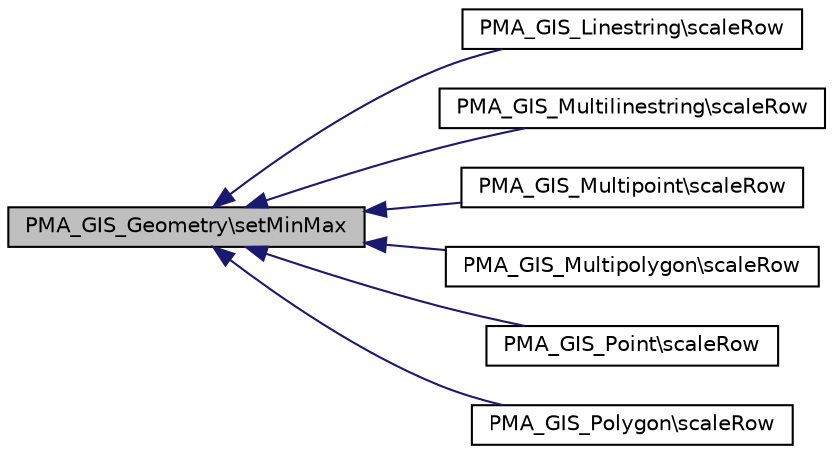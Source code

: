 digraph G
{
  edge [fontname="Helvetica",fontsize="10",labelfontname="Helvetica",labelfontsize="10"];
  node [fontname="Helvetica",fontsize="10",shape=record];
  rankdir="LR";
  Node1 [label="PMA_GIS_Geometry\\setMinMax",height=0.2,width=0.4,color="black", fillcolor="grey75", style="filled" fontcolor="black"];
  Node1 -> Node2 [dir="back",color="midnightblue",fontsize="10",style="solid",fontname="Helvetica"];
  Node2 [label="PMA_GIS_Linestring\\scaleRow",height=0.2,width=0.4,color="black", fillcolor="white", style="filled",URL="$classPMA__GIS__Linestring.html#a3ef93f35728e1ac65222a72eb6d75624",tooltip="Scales each row."];
  Node1 -> Node3 [dir="back",color="midnightblue",fontsize="10",style="solid",fontname="Helvetica"];
  Node3 [label="PMA_GIS_Multilinestring\\scaleRow",height=0.2,width=0.4,color="black", fillcolor="white", style="filled",URL="$classPMA__GIS__Multilinestring.html#ae5146f37670e15b6ac75a3c8ca39e639",tooltip="Scales each row."];
  Node1 -> Node4 [dir="back",color="midnightblue",fontsize="10",style="solid",fontname="Helvetica"];
  Node4 [label="PMA_GIS_Multipoint\\scaleRow",height=0.2,width=0.4,color="black", fillcolor="white", style="filled",URL="$classPMA__GIS__Multipoint.html#a2baa20867bbf16c3c848d328c9a751cd",tooltip="Scales each row."];
  Node1 -> Node5 [dir="back",color="midnightblue",fontsize="10",style="solid",fontname="Helvetica"];
  Node5 [label="PMA_GIS_Multipolygon\\scaleRow",height=0.2,width=0.4,color="black", fillcolor="white", style="filled",URL="$classPMA__GIS__Multipolygon.html#aa323ecfca1746aa7a03504deffdcd3e5",tooltip="Scales each row."];
  Node1 -> Node6 [dir="back",color="midnightblue",fontsize="10",style="solid",fontname="Helvetica"];
  Node6 [label="PMA_GIS_Point\\scaleRow",height=0.2,width=0.4,color="black", fillcolor="white", style="filled",URL="$classPMA__GIS__Point.html#a3152b38e38a753a4aaf4bbd40fd64774",tooltip="Scales each row."];
  Node1 -> Node7 [dir="back",color="midnightblue",fontsize="10",style="solid",fontname="Helvetica"];
  Node7 [label="PMA_GIS_Polygon\\scaleRow",height=0.2,width=0.4,color="black", fillcolor="white", style="filled",URL="$classPMA__GIS__Polygon.html#ae3b0b9ca1874f1a621476686d4512d39",tooltip="Scales each row."];
}
